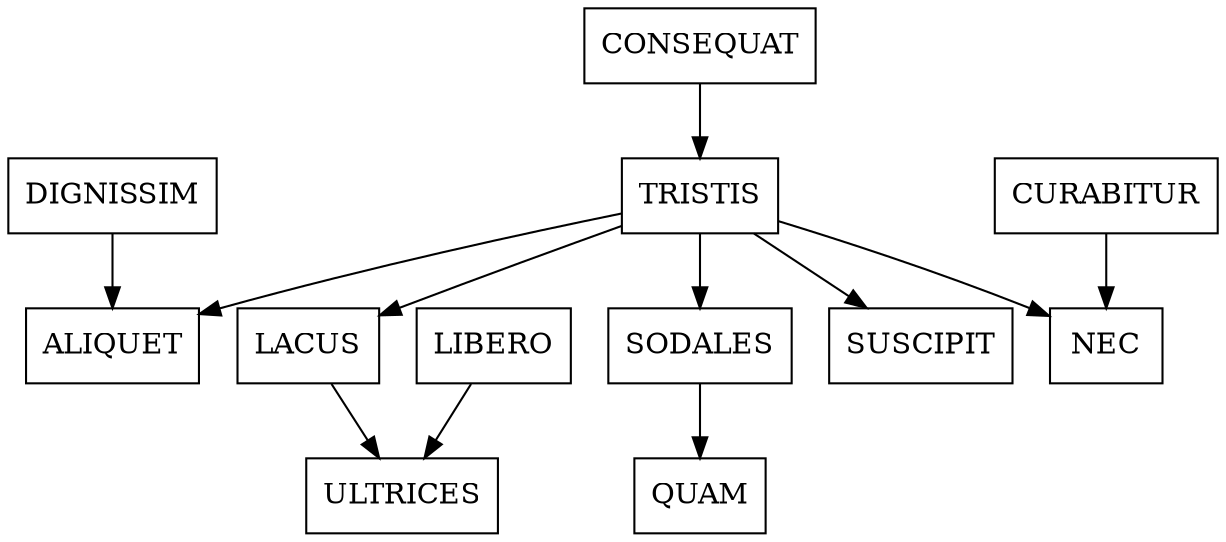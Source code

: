 // Generated by Mocodo 4.0.0
digraph {
  node [shape=box]
  "DIGNISSIM" -> "ALIQUET"
  "TRISTIS" -> "ALIQUET"
  "TRISTIS" -> "LACUS"
  "CURABITUR" -> "NEC"
  "TRISTIS" -> "NEC"
  "SODALES" -> "QUAM"
  "TRISTIS" -> "SODALES"
  "TRISTIS" -> "SUSCIPIT"
  "CONSEQUAT" -> "TRISTIS"
  "LACUS" -> "ULTRICES"
  "LIBERO" -> "ULTRICES"
}

